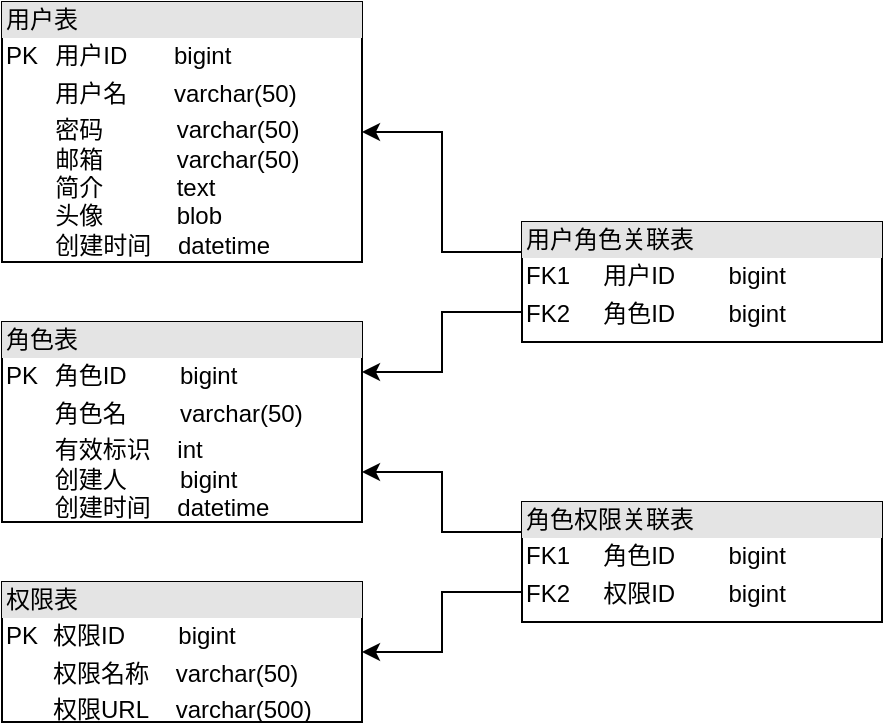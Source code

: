 <mxfile version="13.0.3" type="device"><diagram name="Page-1" id="c4acf3e9-155e-7222-9cf6-157b1a14988f"><mxGraphModel dx="1086" dy="926" grid="1" gridSize="10" guides="1" tooltips="1" connect="1" arrows="1" fold="1" page="1" pageScale="1" pageWidth="850" pageHeight="1100" background="#ffffff" math="0" shadow="0"><root><mxCell id="0"/><mxCell id="1" parent="0"/><mxCell id="h7lhIVV9-4TCCIGNXsCA-1" value="&lt;div style=&quot;box-sizing: border-box ; width: 100% ; background: #e4e4e4 ; padding: 2px&quot;&gt;用户表&lt;/div&gt;&lt;table style=&quot;width: 100% ; font-size: 1em&quot; cellpadding=&quot;2&quot; cellspacing=&quot;0&quot;&gt;&lt;tbody&gt;&lt;tr&gt;&lt;td&gt;PK&lt;/td&gt;&lt;td&gt;用户ID&amp;nbsp; &amp;nbsp; &amp;nbsp; &amp;nbsp;bigint&lt;/td&gt;&lt;/tr&gt;&lt;tr&gt;&lt;td&gt;&lt;br&gt;&lt;/td&gt;&lt;td&gt;用户名&amp;nbsp; &amp;nbsp; &amp;nbsp; &amp;nbsp;varchar(50)&lt;/td&gt;&lt;/tr&gt;&lt;tr&gt;&lt;td&gt;&lt;br&gt;&lt;/td&gt;&lt;td&gt;密码&amp;nbsp; &amp;nbsp; &amp;nbsp; &amp;nbsp; &amp;nbsp; &amp;nbsp;varchar(50)&lt;br&gt;邮箱&amp;nbsp; &amp;nbsp; &amp;nbsp; &amp;nbsp; &amp;nbsp; &amp;nbsp;varchar(50)&lt;br&gt;简介&amp;nbsp; &amp;nbsp; &amp;nbsp; &amp;nbsp; &amp;nbsp; &amp;nbsp;text&lt;br&gt;头像&amp;nbsp; &amp;nbsp; &amp;nbsp; &amp;nbsp; &amp;nbsp; &amp;nbsp;blob&lt;br&gt;创建时间&amp;nbsp; &amp;nbsp; datetime&lt;/td&gt;&lt;/tr&gt;&lt;/tbody&gt;&lt;/table&gt;" style="verticalAlign=top;align=left;overflow=fill;html=1;" vertex="1" parent="1"><mxGeometry x="90" y="180" width="180" height="130" as="geometry"/></mxCell><mxCell id="h7lhIVV9-4TCCIGNXsCA-2" value="&lt;div style=&quot;box-sizing: border-box ; width: 100% ; background: #e4e4e4 ; padding: 2px&quot;&gt;角色表&lt;/div&gt;&lt;table style=&quot;width: 100% ; font-size: 1em&quot; cellpadding=&quot;2&quot; cellspacing=&quot;0&quot;&gt;&lt;tbody&gt;&lt;tr&gt;&lt;td&gt;PK&lt;/td&gt;&lt;td&gt;角色ID&amp;nbsp; &amp;nbsp; &amp;nbsp; &amp;nbsp; bigint&lt;/td&gt;&lt;/tr&gt;&lt;tr&gt;&lt;td&gt;&lt;br&gt;&lt;/td&gt;&lt;td&gt;角色名&amp;nbsp; &amp;nbsp; &amp;nbsp; &amp;nbsp; varchar(50)&lt;/td&gt;&lt;/tr&gt;&lt;tr&gt;&lt;td&gt;&lt;br&gt;&lt;/td&gt;&lt;td&gt;有效标识&amp;nbsp; &amp;nbsp; int&lt;br&gt;创建人&amp;nbsp; &amp;nbsp; &amp;nbsp; &amp;nbsp; bigint&lt;br&gt;创建时间&amp;nbsp; &amp;nbsp; datetime&lt;/td&gt;&lt;/tr&gt;&lt;/tbody&gt;&lt;/table&gt;" style="verticalAlign=top;align=left;overflow=fill;html=1;" vertex="1" parent="1"><mxGeometry x="90" y="340" width="180" height="100" as="geometry"/></mxCell><mxCell id="h7lhIVV9-4TCCIGNXsCA-3" value="&lt;div style=&quot;box-sizing: border-box ; width: 100% ; background: #e4e4e4 ; padding: 2px&quot;&gt;权限表&lt;/div&gt;&lt;table style=&quot;width: 100% ; font-size: 1em&quot; cellpadding=&quot;2&quot; cellspacing=&quot;0&quot;&gt;&lt;tbody&gt;&lt;tr&gt;&lt;td&gt;PK&lt;/td&gt;&lt;td&gt;权限ID&amp;nbsp; &amp;nbsp; &amp;nbsp; &amp;nbsp; bigint&lt;/td&gt;&lt;/tr&gt;&lt;tr&gt;&lt;td&gt;&lt;br&gt;&lt;/td&gt;&lt;td&gt;权限名称&amp;nbsp; &amp;nbsp; varchar(50)&lt;/td&gt;&lt;/tr&gt;&lt;tr&gt;&lt;td&gt;&lt;br&gt;&lt;/td&gt;&lt;td&gt;权限URL&amp;nbsp; &amp;nbsp; varchar(500)&lt;/td&gt;&lt;/tr&gt;&lt;/tbody&gt;&lt;/table&gt;" style="verticalAlign=top;align=left;overflow=fill;html=1;" vertex="1" parent="1"><mxGeometry x="90" y="470" width="180" height="70" as="geometry"/></mxCell><mxCell id="h7lhIVV9-4TCCIGNXsCA-7" style="edgeStyle=orthogonalEdgeStyle;rounded=0;orthogonalLoop=1;jettySize=auto;html=1;exitX=0;exitY=0.25;exitDx=0;exitDy=0;entryX=1;entryY=0.5;entryDx=0;entryDy=0;" edge="1" parent="1" source="h7lhIVV9-4TCCIGNXsCA-4" target="h7lhIVV9-4TCCIGNXsCA-1"><mxGeometry relative="1" as="geometry"/></mxCell><mxCell id="h7lhIVV9-4TCCIGNXsCA-8" style="edgeStyle=orthogonalEdgeStyle;rounded=0;orthogonalLoop=1;jettySize=auto;html=1;exitX=0;exitY=0.75;exitDx=0;exitDy=0;entryX=1;entryY=0.25;entryDx=0;entryDy=0;" edge="1" parent="1" source="h7lhIVV9-4TCCIGNXsCA-4" target="h7lhIVV9-4TCCIGNXsCA-2"><mxGeometry relative="1" as="geometry"/></mxCell><mxCell id="h7lhIVV9-4TCCIGNXsCA-4" value="&lt;div style=&quot;box-sizing: border-box ; width: 100% ; background: #e4e4e4 ; padding: 2px&quot;&gt;用户角色关联表&lt;/div&gt;&lt;table style=&quot;width: 100% ; font-size: 1em&quot; cellpadding=&quot;2&quot; cellspacing=&quot;0&quot;&gt;&lt;tbody&gt;&lt;tr&gt;&lt;td&gt;FK1&lt;/td&gt;&lt;td&gt;用户ID&amp;nbsp; &amp;nbsp; &amp;nbsp; &amp;nbsp; bigint&lt;/td&gt;&lt;/tr&gt;&lt;tr&gt;&lt;td&gt;FK2&lt;/td&gt;&lt;td&gt;角色ID&amp;nbsp; &amp;nbsp; &amp;nbsp; &amp;nbsp; bigint&lt;/td&gt;&lt;/tr&gt;&lt;/tbody&gt;&lt;/table&gt;" style="verticalAlign=top;align=left;overflow=fill;html=1;" vertex="1" parent="1"><mxGeometry x="350" y="290" width="180" height="60" as="geometry"/></mxCell><mxCell id="h7lhIVV9-4TCCIGNXsCA-9" style="edgeStyle=orthogonalEdgeStyle;rounded=0;orthogonalLoop=1;jettySize=auto;html=1;exitX=0;exitY=0.25;exitDx=0;exitDy=0;entryX=1;entryY=0.75;entryDx=0;entryDy=0;" edge="1" parent="1" source="h7lhIVV9-4TCCIGNXsCA-5" target="h7lhIVV9-4TCCIGNXsCA-2"><mxGeometry relative="1" as="geometry"/></mxCell><mxCell id="h7lhIVV9-4TCCIGNXsCA-10" style="edgeStyle=orthogonalEdgeStyle;rounded=0;orthogonalLoop=1;jettySize=auto;html=1;exitX=0;exitY=0.75;exitDx=0;exitDy=0;entryX=1;entryY=0.5;entryDx=0;entryDy=0;" edge="1" parent="1" source="h7lhIVV9-4TCCIGNXsCA-5" target="h7lhIVV9-4TCCIGNXsCA-3"><mxGeometry relative="1" as="geometry"/></mxCell><mxCell id="h7lhIVV9-4TCCIGNXsCA-5" value="&lt;div style=&quot;box-sizing: border-box ; width: 100% ; background: #e4e4e4 ; padding: 2px&quot;&gt;角色权限关联表&lt;/div&gt;&lt;table style=&quot;width: 100% ; font-size: 1em&quot; cellpadding=&quot;2&quot; cellspacing=&quot;0&quot;&gt;&lt;tbody&gt;&lt;tr&gt;&lt;td&gt;FK1&lt;/td&gt;&lt;td&gt;角色ID&amp;nbsp; &amp;nbsp; &amp;nbsp; &amp;nbsp; bigint&lt;/td&gt;&lt;/tr&gt;&lt;tr&gt;&lt;td&gt;FK2&lt;/td&gt;&lt;td&gt;权限ID&amp;nbsp; &amp;nbsp; &amp;nbsp; &amp;nbsp; bigint&lt;/td&gt;&lt;/tr&gt;&lt;/tbody&gt;&lt;/table&gt;" style="verticalAlign=top;align=left;overflow=fill;html=1;" vertex="1" parent="1"><mxGeometry x="350" y="430" width="180" height="60" as="geometry"/></mxCell></root></mxGraphModel></diagram></mxfile>
